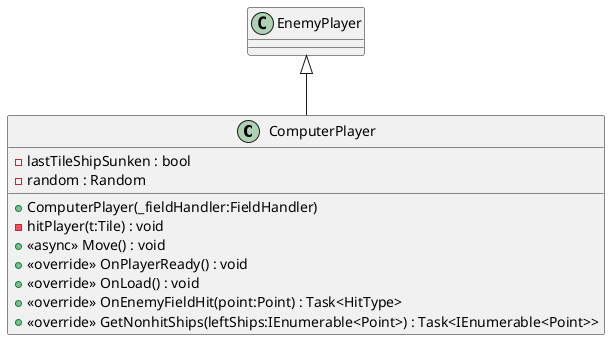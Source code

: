 @startuml
class ComputerPlayer {
    - lastTileShipSunken : bool
    - random : Random
    + ComputerPlayer(_fieldHandler:FieldHandler)
    - hitPlayer(t:Tile) : void
    + <<async>> Move() : void
    + <<override>> OnPlayerReady() : void
    + <<override>> OnLoad() : void
    + <<override>> OnEnemyFieldHit(point:Point) : Task<HitType>
    + <<override>> GetNonhitShips(leftShips:IEnumerable<Point>) : Task<IEnumerable<Point>>
}
EnemyPlayer <|-- ComputerPlayer
@enduml
